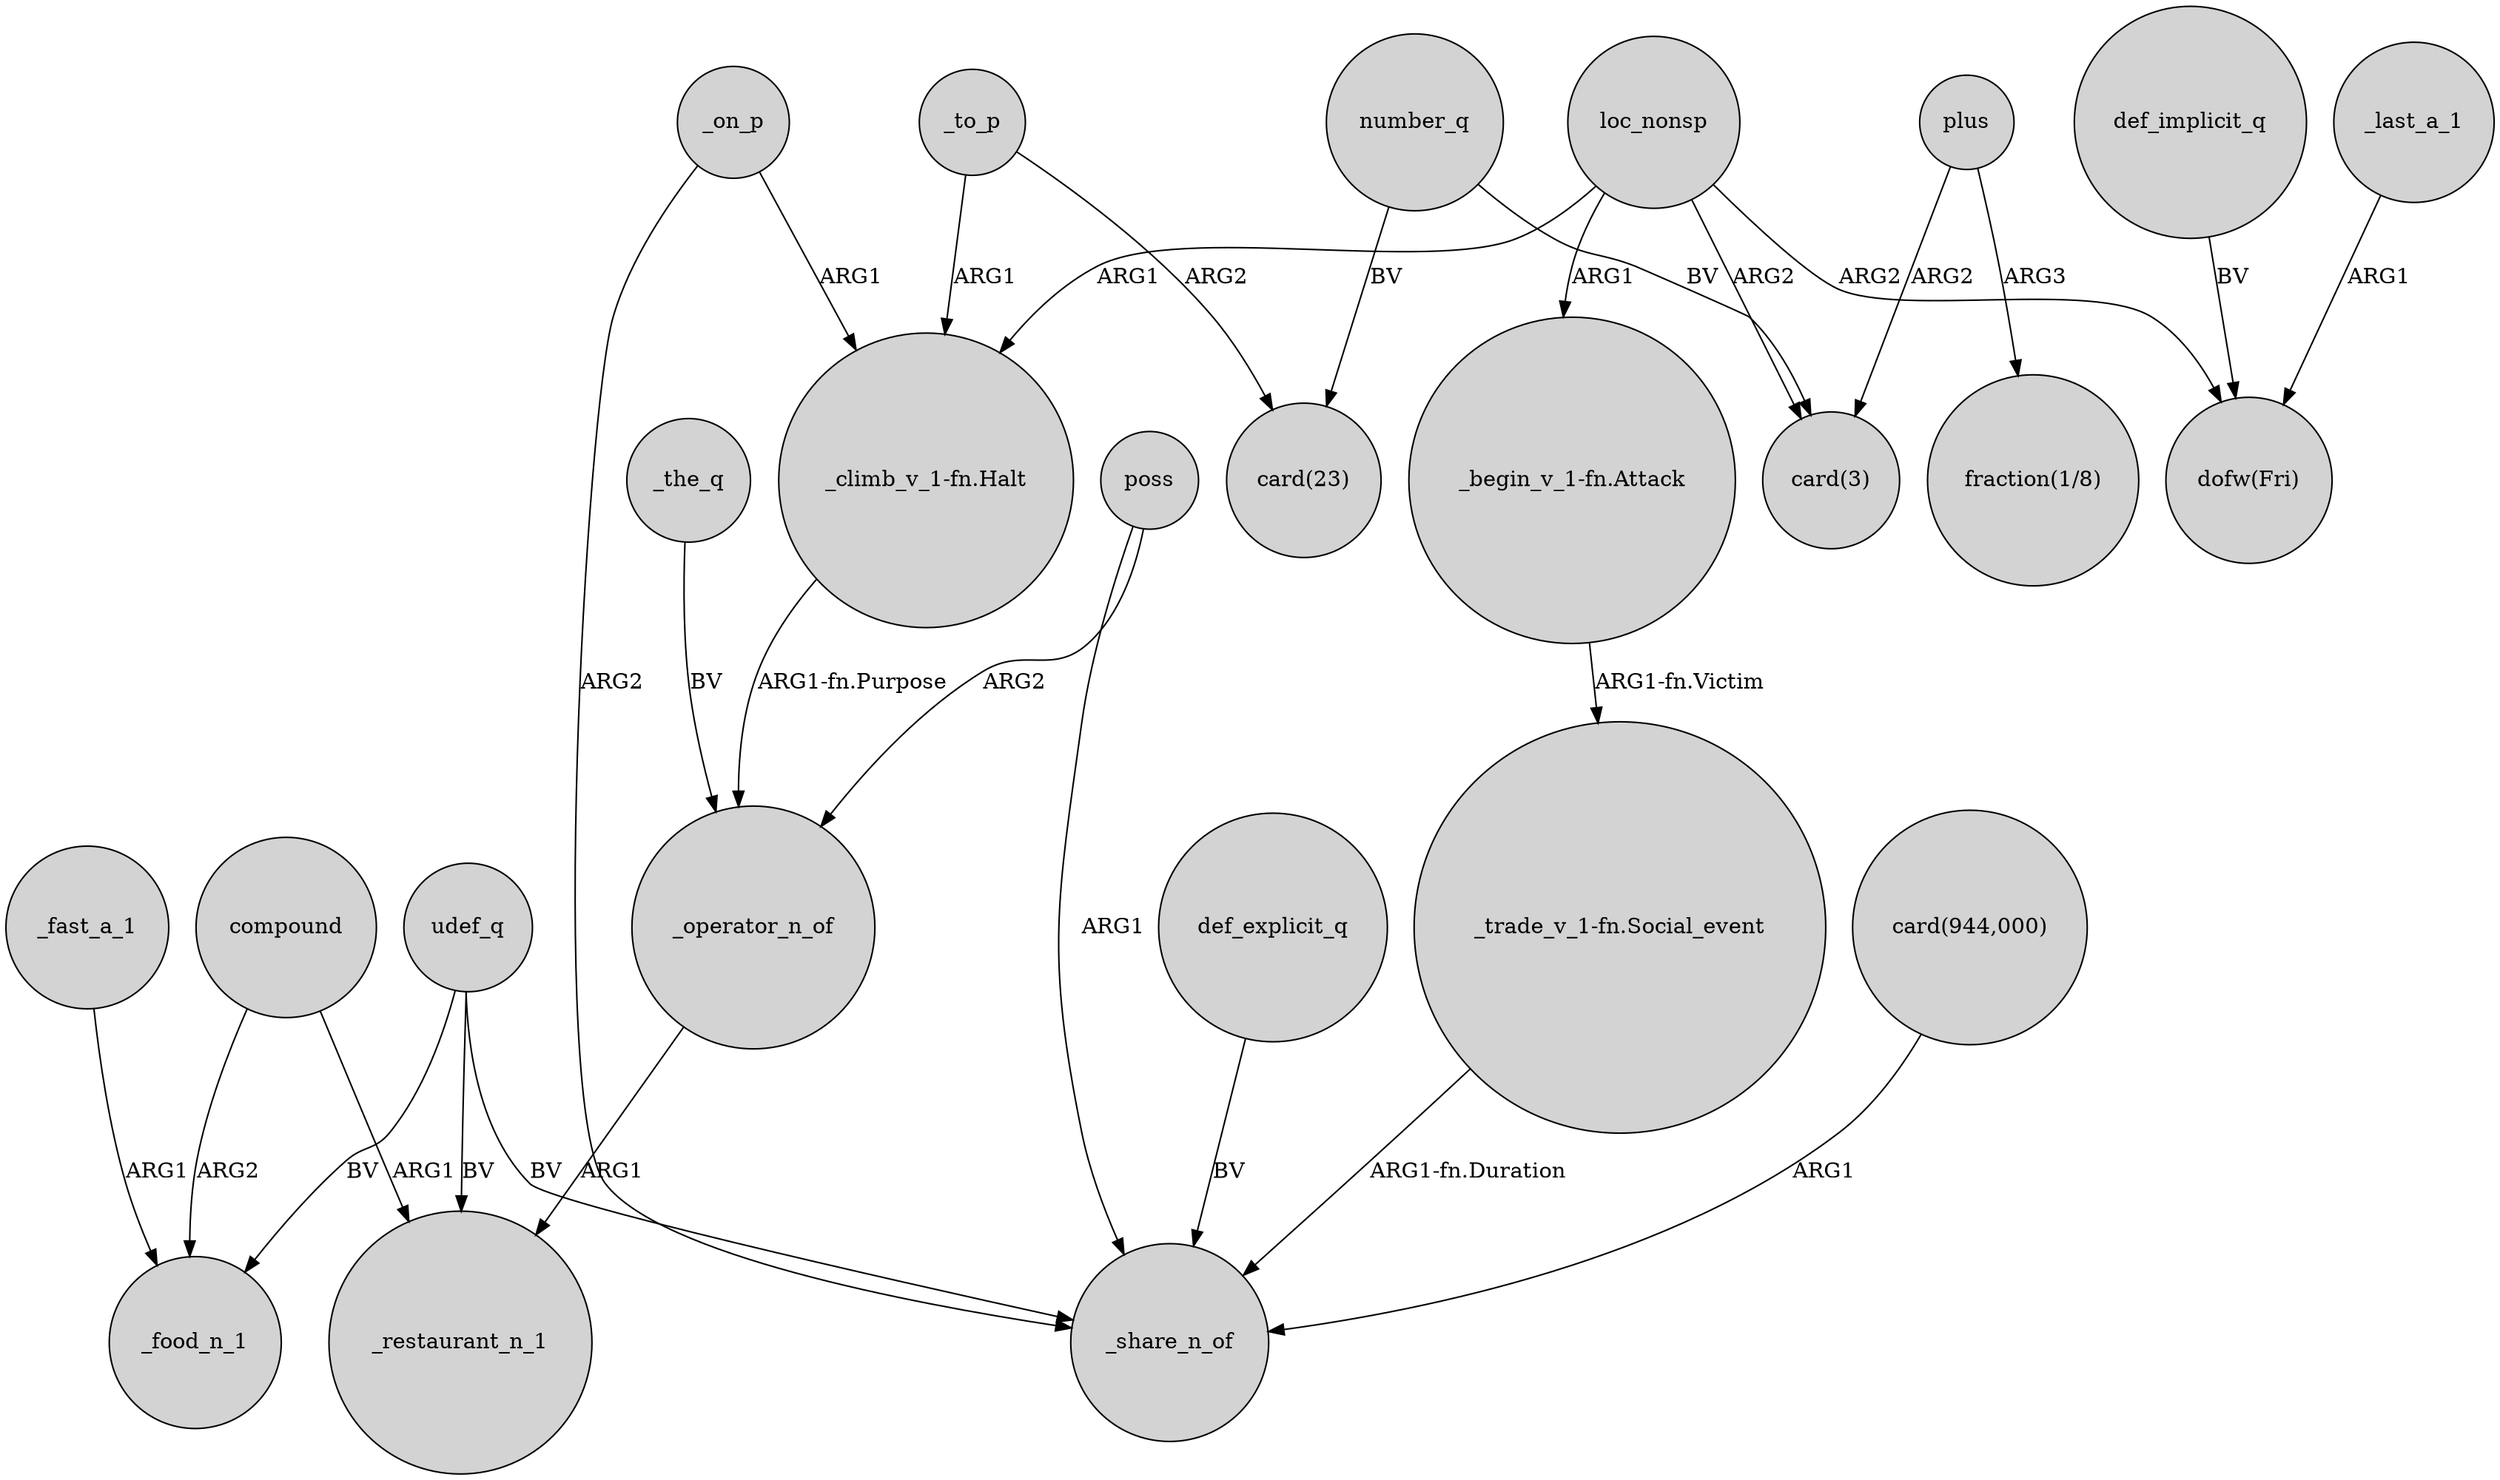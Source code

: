 digraph {
	node [shape=circle style=filled]
	loc_nonsp -> "_climb_v_1-fn.Halt" [label=ARG1]
	_to_p -> "_climb_v_1-fn.Halt" [label=ARG1]
	_fast_a_1 -> _food_n_1 [label=ARG1]
	"_trade_v_1-fn.Social_event" -> _share_n_of [label="ARG1-fn.Duration"]
	loc_nonsp -> "dofw(Fri)" [label=ARG2]
	_the_q -> _operator_n_of [label=BV]
	poss -> _operator_n_of [label=ARG2]
	plus -> "fraction(1/8)" [label=ARG3]
	number_q -> "card(23)" [label=BV]
	_last_a_1 -> "dofw(Fri)" [label=ARG1]
	def_explicit_q -> _share_n_of [label=BV]
	_on_p -> "_climb_v_1-fn.Halt" [label=ARG1]
	udef_q -> _restaurant_n_1 [label=BV]
	loc_nonsp -> "card(3)" [label=ARG2]
	_operator_n_of -> _restaurant_n_1 [label=ARG1]
	"_begin_v_1-fn.Attack" -> "_trade_v_1-fn.Social_event" [label="ARG1-fn.Victim"]
	poss -> _share_n_of [label=ARG1]
	def_implicit_q -> "dofw(Fri)" [label=BV]
	compound -> _food_n_1 [label=ARG2]
	udef_q -> _share_n_of [label=BV]
	udef_q -> _food_n_1 [label=BV]
	plus -> "card(3)" [label=ARG2]
	"card(944,000)" -> _share_n_of [label=ARG1]
	loc_nonsp -> "_begin_v_1-fn.Attack" [label=ARG1]
	"_climb_v_1-fn.Halt" -> _operator_n_of [label="ARG1-fn.Purpose"]
	_to_p -> "card(23)" [label=ARG2]
	number_q -> "card(3)" [label=BV]
	compound -> _restaurant_n_1 [label=ARG1]
	_on_p -> _share_n_of [label=ARG2]
}
